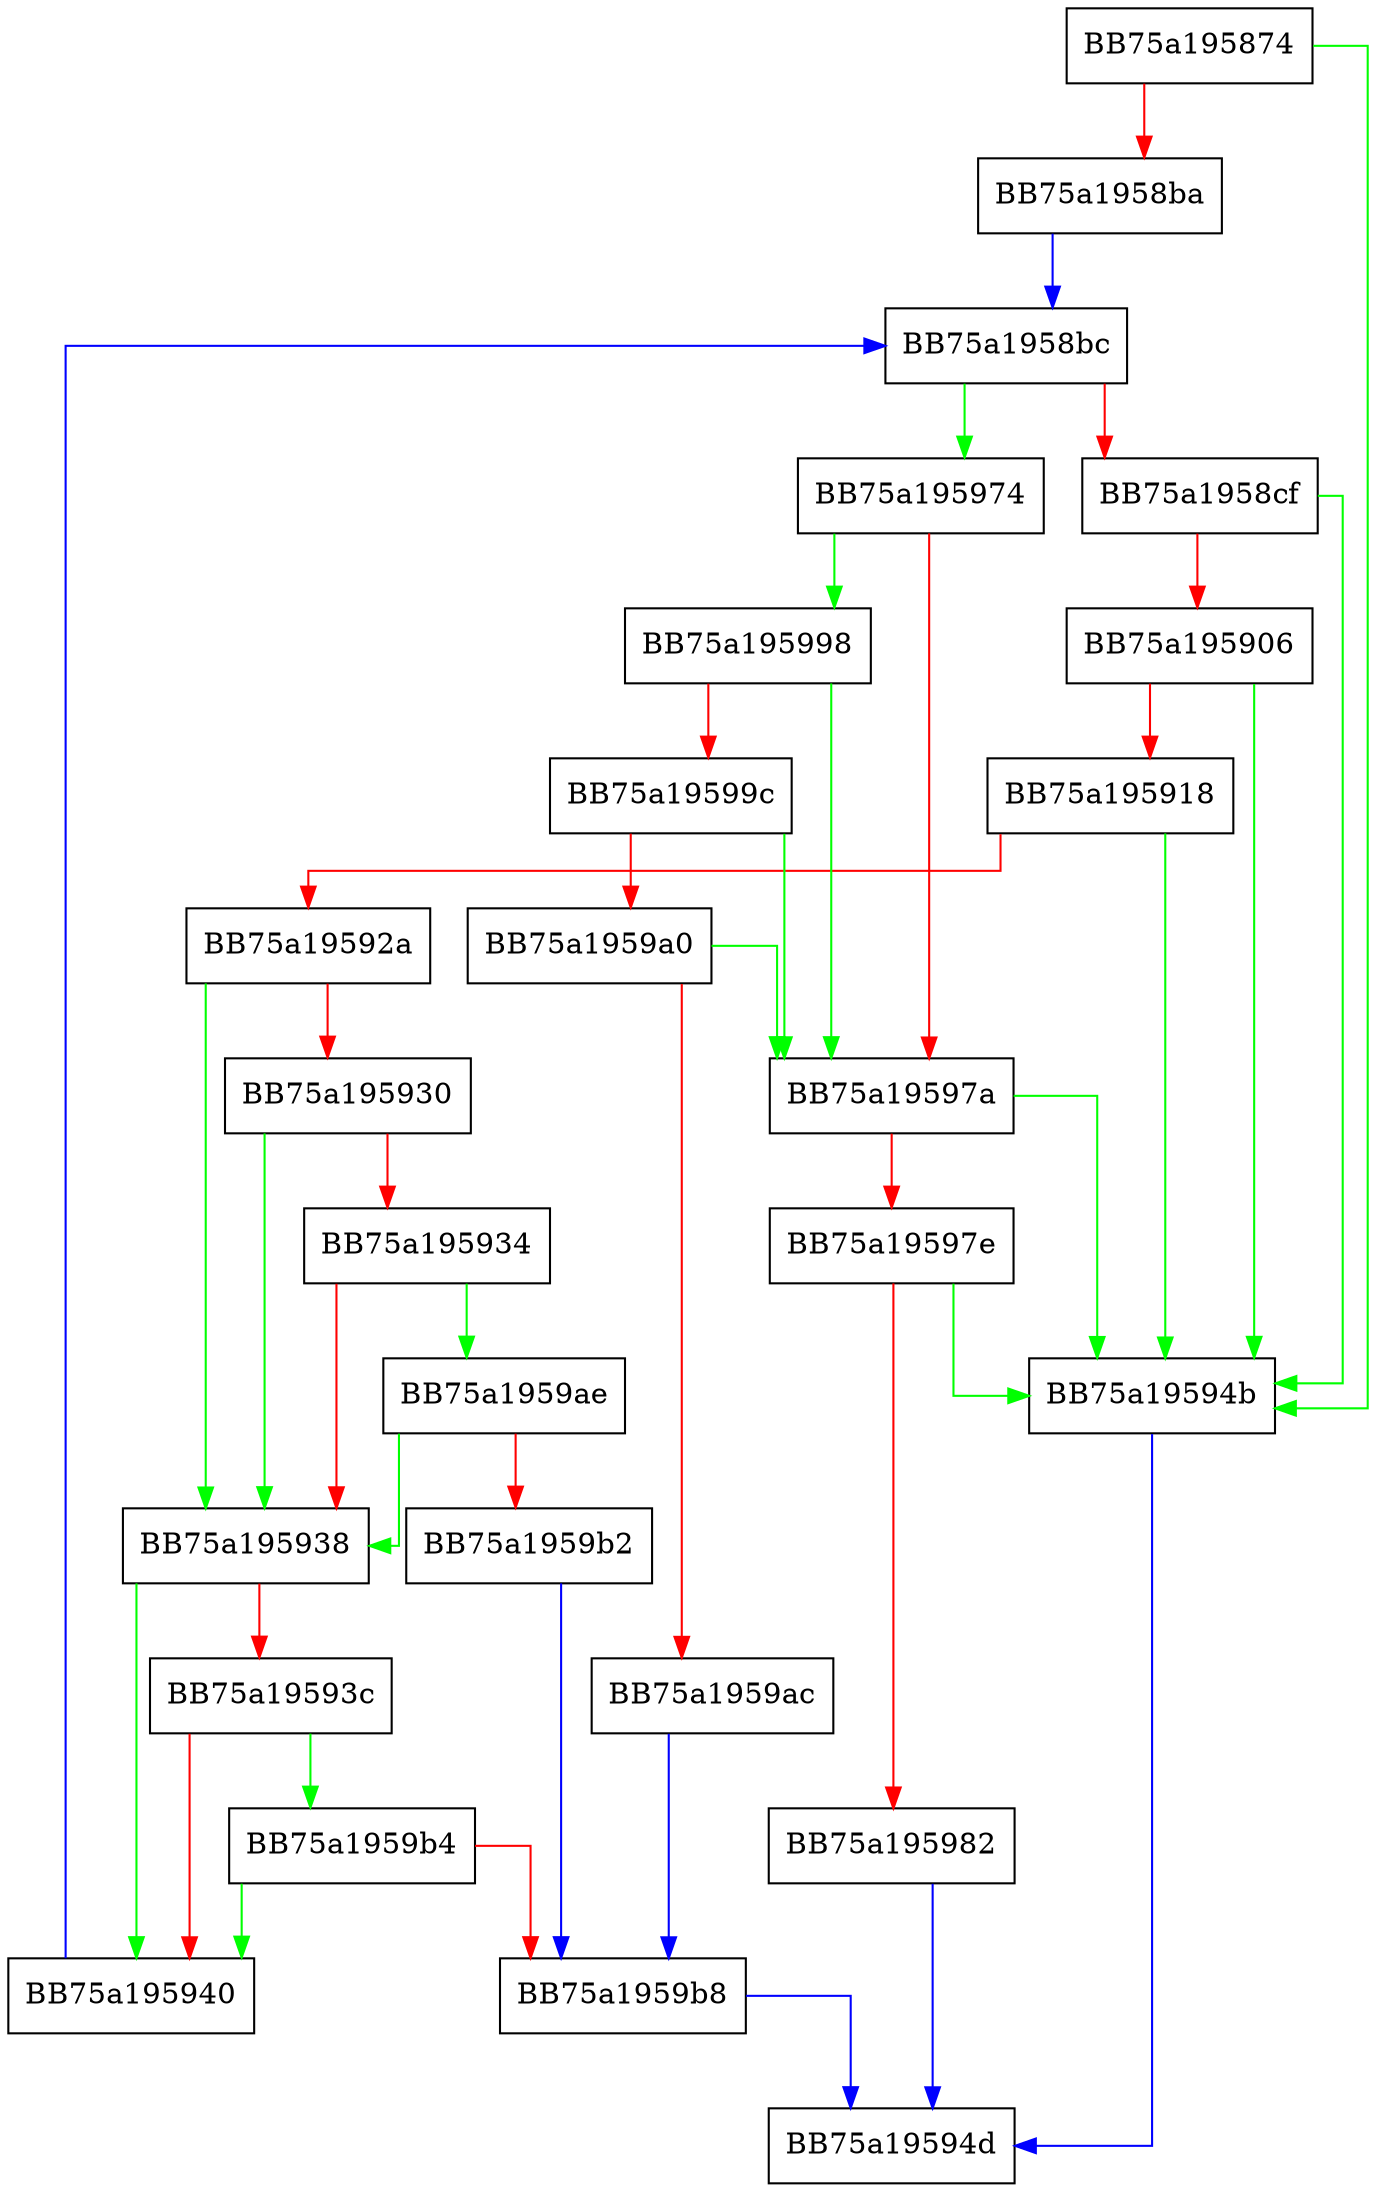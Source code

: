 digraph GetClassByMember {
  node [shape="box"];
  graph [splines=ortho];
  BB75a195874 -> BB75a19594b [color="green"];
  BB75a195874 -> BB75a1958ba [color="red"];
  BB75a1958ba -> BB75a1958bc [color="blue"];
  BB75a1958bc -> BB75a195974 [color="green"];
  BB75a1958bc -> BB75a1958cf [color="red"];
  BB75a1958cf -> BB75a19594b [color="green"];
  BB75a1958cf -> BB75a195906 [color="red"];
  BB75a195906 -> BB75a19594b [color="green"];
  BB75a195906 -> BB75a195918 [color="red"];
  BB75a195918 -> BB75a19594b [color="green"];
  BB75a195918 -> BB75a19592a [color="red"];
  BB75a19592a -> BB75a195938 [color="green"];
  BB75a19592a -> BB75a195930 [color="red"];
  BB75a195930 -> BB75a195938 [color="green"];
  BB75a195930 -> BB75a195934 [color="red"];
  BB75a195934 -> BB75a1959ae [color="green"];
  BB75a195934 -> BB75a195938 [color="red"];
  BB75a195938 -> BB75a195940 [color="green"];
  BB75a195938 -> BB75a19593c [color="red"];
  BB75a19593c -> BB75a1959b4 [color="green"];
  BB75a19593c -> BB75a195940 [color="red"];
  BB75a195940 -> BB75a1958bc [color="blue"];
  BB75a19594b -> BB75a19594d [color="blue"];
  BB75a195974 -> BB75a195998 [color="green"];
  BB75a195974 -> BB75a19597a [color="red"];
  BB75a19597a -> BB75a19594b [color="green"];
  BB75a19597a -> BB75a19597e [color="red"];
  BB75a19597e -> BB75a19594b [color="green"];
  BB75a19597e -> BB75a195982 [color="red"];
  BB75a195982 -> BB75a19594d [color="blue"];
  BB75a195998 -> BB75a19597a [color="green"];
  BB75a195998 -> BB75a19599c [color="red"];
  BB75a19599c -> BB75a19597a [color="green"];
  BB75a19599c -> BB75a1959a0 [color="red"];
  BB75a1959a0 -> BB75a19597a [color="green"];
  BB75a1959a0 -> BB75a1959ac [color="red"];
  BB75a1959ac -> BB75a1959b8 [color="blue"];
  BB75a1959ae -> BB75a195938 [color="green"];
  BB75a1959ae -> BB75a1959b2 [color="red"];
  BB75a1959b2 -> BB75a1959b8 [color="blue"];
  BB75a1959b4 -> BB75a195940 [color="green"];
  BB75a1959b4 -> BB75a1959b8 [color="red"];
  BB75a1959b8 -> BB75a19594d [color="blue"];
}